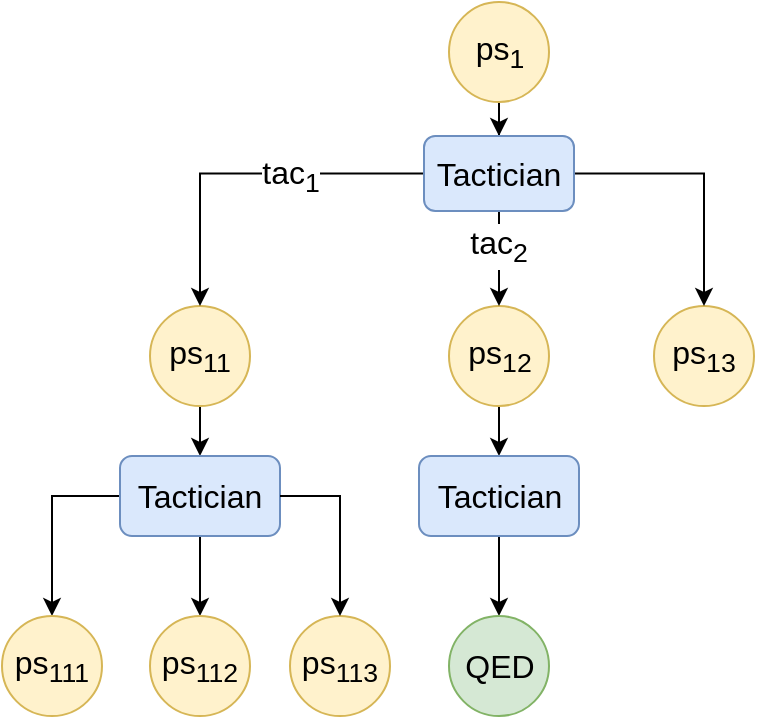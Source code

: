<mxfile version="27.2.0">
  <diagram name="Page-1" id="TVgFUilD2srGh-VepdHf">
    <mxGraphModel dx="938" dy="523" grid="1" gridSize="10" guides="1" tooltips="1" connect="1" arrows="1" fold="1" page="1" pageScale="1" pageWidth="827" pageHeight="1169" math="0" shadow="0">
      <root>
        <mxCell id="0" />
        <mxCell id="1" parent="0" />
        <mxCell id="p7lO5OYJ3wlESnmV-40V-10" style="edgeStyle=orthogonalEdgeStyle;rounded=0;orthogonalLoop=1;jettySize=auto;html=1;entryX=0.5;entryY=0;entryDx=0;entryDy=0;" parent="1" source="p7lO5OYJ3wlESnmV-40V-1" target="p7lO5OYJ3wlESnmV-40V-9" edge="1">
          <mxGeometry relative="1" as="geometry" />
        </mxCell>
        <mxCell id="p7lO5OYJ3wlESnmV-40V-1" value="&lt;font style=&quot;font-size: 16px;&quot;&gt;ps&lt;sub&gt;1&lt;/sub&gt;&lt;/font&gt;" style="ellipse;whiteSpace=wrap;html=1;aspect=fixed;fillColor=#fff2cc;strokeColor=#d6b656;" parent="1" vertex="1">
          <mxGeometry x="259.5" y="13" width="50" height="50" as="geometry" />
        </mxCell>
        <mxCell id="0Ud-b7ITfNYMbjHYwRo5-2" style="edgeStyle=orthogonalEdgeStyle;rounded=0;orthogonalLoop=1;jettySize=auto;html=1;entryX=0.5;entryY=0;entryDx=0;entryDy=0;" parent="1" source="p7lO5OYJ3wlESnmV-40V-2" target="0Ud-b7ITfNYMbjHYwRo5-1" edge="1">
          <mxGeometry relative="1" as="geometry" />
        </mxCell>
        <mxCell id="p7lO5OYJ3wlESnmV-40V-2" value="&lt;font style=&quot;font-size: 16px;&quot;&gt;ps&lt;sub&gt;11&lt;/sub&gt;&lt;/font&gt;" style="ellipse;whiteSpace=wrap;html=1;aspect=fixed;fillColor=#fff2cc;strokeColor=#d6b656;" parent="1" vertex="1">
          <mxGeometry x="110" y="165" width="50" height="50" as="geometry" />
        </mxCell>
        <mxCell id="0Ud-b7ITfNYMbjHYwRo5-4" style="edgeStyle=orthogonalEdgeStyle;rounded=0;orthogonalLoop=1;jettySize=auto;html=1;entryX=0.5;entryY=0;entryDx=0;entryDy=0;" parent="1" source="p7lO5OYJ3wlESnmV-40V-4" target="0Ud-b7ITfNYMbjHYwRo5-3" edge="1">
          <mxGeometry relative="1" as="geometry" />
        </mxCell>
        <mxCell id="p7lO5OYJ3wlESnmV-40V-4" value="&lt;font style=&quot;font-size: 16px;&quot;&gt;ps&lt;sub&gt;12&lt;/sub&gt;&lt;/font&gt;" style="ellipse;whiteSpace=wrap;html=1;aspect=fixed;fillColor=#fff2cc;strokeColor=#d6b656;" parent="1" vertex="1">
          <mxGeometry x="259.5" y="165" width="50" height="50" as="geometry" />
        </mxCell>
        <mxCell id="p7lO5OYJ3wlESnmV-40V-7" value="&lt;font style=&quot;font-size: 16px;&quot;&gt;ps&lt;sub&gt;13&lt;/sub&gt;&lt;/font&gt;" style="ellipse;whiteSpace=wrap;html=1;aspect=fixed;fillColor=#fff2cc;strokeColor=#d6b656;" parent="1" vertex="1">
          <mxGeometry x="362" y="165" width="50" height="50" as="geometry" />
        </mxCell>
        <mxCell id="p7lO5OYJ3wlESnmV-40V-11" style="edgeStyle=orthogonalEdgeStyle;rounded=0;orthogonalLoop=1;jettySize=auto;html=1;entryX=0.5;entryY=0;entryDx=0;entryDy=0;" parent="1" source="p7lO5OYJ3wlESnmV-40V-9" target="p7lO5OYJ3wlESnmV-40V-2" edge="1">
          <mxGeometry relative="1" as="geometry" />
        </mxCell>
        <mxCell id="aG5opZiv_QzteZxA0G49-1" value="tac&lt;sub&gt;1&lt;/sub&gt;" style="edgeLabel;html=1;align=center;verticalAlign=middle;resizable=0;points=[];fontSize=16;" vertex="1" connectable="0" parent="p7lO5OYJ3wlESnmV-40V-11">
          <mxGeometry x="-0.245" y="1" relative="1" as="geometry">
            <mxPoint as="offset" />
          </mxGeometry>
        </mxCell>
        <mxCell id="p7lO5OYJ3wlESnmV-40V-12" style="edgeStyle=orthogonalEdgeStyle;rounded=0;orthogonalLoop=1;jettySize=auto;html=1;entryX=0.5;entryY=0;entryDx=0;entryDy=0;" parent="1" source="p7lO5OYJ3wlESnmV-40V-9" target="p7lO5OYJ3wlESnmV-40V-4" edge="1">
          <mxGeometry relative="1" as="geometry" />
        </mxCell>
        <mxCell id="aG5opZiv_QzteZxA0G49-4" value="tac&lt;sub&gt;2&lt;/sub&gt;" style="edgeLabel;html=1;align=center;verticalAlign=middle;resizable=0;points=[];fontSize=16;" vertex="1" connectable="0" parent="p7lO5OYJ3wlESnmV-40V-12">
          <mxGeometry x="-0.261" y="-1" relative="1" as="geometry">
            <mxPoint as="offset" />
          </mxGeometry>
        </mxCell>
        <mxCell id="p7lO5OYJ3wlESnmV-40V-13" style="edgeStyle=orthogonalEdgeStyle;rounded=0;orthogonalLoop=1;jettySize=auto;html=1;exitX=1;exitY=0.5;exitDx=0;exitDy=0;entryX=0.5;entryY=0;entryDx=0;entryDy=0;" parent="1" source="p7lO5OYJ3wlESnmV-40V-9" target="p7lO5OYJ3wlESnmV-40V-7" edge="1">
          <mxGeometry relative="1" as="geometry" />
        </mxCell>
        <mxCell id="p7lO5OYJ3wlESnmV-40V-9" value="&lt;font style=&quot;font-size: 16px;&quot;&gt;Tactician&lt;/font&gt;" style="rounded=1;whiteSpace=wrap;html=1;fillColor=#dae8fc;strokeColor=#6c8ebf;" parent="1" vertex="1">
          <mxGeometry x="247" y="80" width="75" height="37.5" as="geometry" />
        </mxCell>
        <mxCell id="0Ud-b7ITfNYMbjHYwRo5-9" style="edgeStyle=orthogonalEdgeStyle;rounded=0;orthogonalLoop=1;jettySize=auto;html=1;" parent="1" source="0Ud-b7ITfNYMbjHYwRo5-1" target="0Ud-b7ITfNYMbjHYwRo5-7" edge="1">
          <mxGeometry relative="1" as="geometry" />
        </mxCell>
        <mxCell id="0Ud-b7ITfNYMbjHYwRo5-10" style="edgeStyle=orthogonalEdgeStyle;rounded=0;orthogonalLoop=1;jettySize=auto;html=1;" parent="1" source="0Ud-b7ITfNYMbjHYwRo5-1" target="0Ud-b7ITfNYMbjHYwRo5-5" edge="1">
          <mxGeometry relative="1" as="geometry" />
        </mxCell>
        <mxCell id="0Ud-b7ITfNYMbjHYwRo5-1" value="&lt;font style=&quot;font-size: 16px;&quot;&gt;Tactician&lt;/font&gt;" style="rounded=1;whiteSpace=wrap;html=1;fillColor=#dae8fc;strokeColor=#6c8ebf;" parent="1" vertex="1">
          <mxGeometry x="95" y="240" width="80" height="40" as="geometry" />
        </mxCell>
        <mxCell id="0Ud-b7ITfNYMbjHYwRo5-13" style="edgeStyle=orthogonalEdgeStyle;rounded=0;orthogonalLoop=1;jettySize=auto;html=1;entryX=0.5;entryY=0;entryDx=0;entryDy=0;" parent="1" source="0Ud-b7ITfNYMbjHYwRo5-3" target="0Ud-b7ITfNYMbjHYwRo5-12" edge="1">
          <mxGeometry relative="1" as="geometry" />
        </mxCell>
        <mxCell id="0Ud-b7ITfNYMbjHYwRo5-3" value="&lt;font style=&quot;font-size: 16px;&quot;&gt;Tactician&lt;/font&gt;" style="rounded=1;whiteSpace=wrap;html=1;fillColor=#dae8fc;strokeColor=#6c8ebf;" parent="1" vertex="1">
          <mxGeometry x="244.5" y="240" width="80" height="40" as="geometry" />
        </mxCell>
        <mxCell id="0Ud-b7ITfNYMbjHYwRo5-5" value="&lt;font style=&quot;font-size: 16px;&quot;&gt;ps&lt;sub&gt;111&lt;/sub&gt;&lt;/font&gt;" style="ellipse;whiteSpace=wrap;html=1;aspect=fixed;fillColor=#fff2cc;strokeColor=#d6b656;" parent="1" vertex="1">
          <mxGeometry x="36" y="320" width="50" height="50" as="geometry" />
        </mxCell>
        <mxCell id="0Ud-b7ITfNYMbjHYwRo5-7" value="&lt;font style=&quot;font-size: 16px;&quot;&gt;ps&lt;sub&gt;112&lt;/sub&gt;&lt;/font&gt;" style="ellipse;whiteSpace=wrap;html=1;aspect=fixed;fillColor=#fff2cc;strokeColor=#d6b656;" parent="1" vertex="1">
          <mxGeometry x="110" y="320" width="50" height="50" as="geometry" />
        </mxCell>
        <mxCell id="0Ud-b7ITfNYMbjHYwRo5-8" value="&lt;font style=&quot;font-size: 16px;&quot;&gt;ps&lt;sub&gt;113&lt;/sub&gt;&lt;/font&gt;" style="ellipse;whiteSpace=wrap;html=1;aspect=fixed;fillColor=#fff2cc;strokeColor=#d6b656;" parent="1" vertex="1">
          <mxGeometry x="180" y="320" width="50" height="50" as="geometry" />
        </mxCell>
        <mxCell id="0Ud-b7ITfNYMbjHYwRo5-11" style="edgeStyle=orthogonalEdgeStyle;rounded=0;orthogonalLoop=1;jettySize=auto;html=1;entryX=0.5;entryY=0;entryDx=0;entryDy=0;" parent="1" source="0Ud-b7ITfNYMbjHYwRo5-1" target="0Ud-b7ITfNYMbjHYwRo5-8" edge="1">
          <mxGeometry relative="1" as="geometry" />
        </mxCell>
        <mxCell id="0Ud-b7ITfNYMbjHYwRo5-12" value="&lt;span style=&quot;font-size: 16px;&quot;&gt;QED&lt;/span&gt;" style="ellipse;whiteSpace=wrap;html=1;aspect=fixed;fillColor=#d5e8d4;strokeColor=#82b366;" parent="1" vertex="1">
          <mxGeometry x="259.5" y="320" width="50" height="50" as="geometry" />
        </mxCell>
      </root>
    </mxGraphModel>
  </diagram>
</mxfile>
